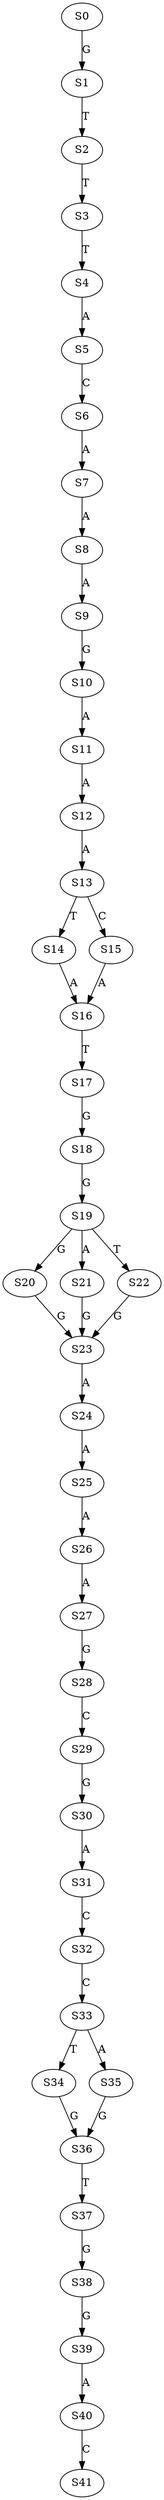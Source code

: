 strict digraph  {
	S0 -> S1 [ label = G ];
	S1 -> S2 [ label = T ];
	S2 -> S3 [ label = T ];
	S3 -> S4 [ label = T ];
	S4 -> S5 [ label = A ];
	S5 -> S6 [ label = C ];
	S6 -> S7 [ label = A ];
	S7 -> S8 [ label = A ];
	S8 -> S9 [ label = A ];
	S9 -> S10 [ label = G ];
	S10 -> S11 [ label = A ];
	S11 -> S12 [ label = A ];
	S12 -> S13 [ label = A ];
	S13 -> S14 [ label = T ];
	S13 -> S15 [ label = C ];
	S14 -> S16 [ label = A ];
	S15 -> S16 [ label = A ];
	S16 -> S17 [ label = T ];
	S17 -> S18 [ label = G ];
	S18 -> S19 [ label = G ];
	S19 -> S20 [ label = G ];
	S19 -> S21 [ label = A ];
	S19 -> S22 [ label = T ];
	S20 -> S23 [ label = G ];
	S21 -> S23 [ label = G ];
	S22 -> S23 [ label = G ];
	S23 -> S24 [ label = A ];
	S24 -> S25 [ label = A ];
	S25 -> S26 [ label = A ];
	S26 -> S27 [ label = A ];
	S27 -> S28 [ label = G ];
	S28 -> S29 [ label = C ];
	S29 -> S30 [ label = G ];
	S30 -> S31 [ label = A ];
	S31 -> S32 [ label = C ];
	S32 -> S33 [ label = C ];
	S33 -> S34 [ label = T ];
	S33 -> S35 [ label = A ];
	S34 -> S36 [ label = G ];
	S35 -> S36 [ label = G ];
	S36 -> S37 [ label = T ];
	S37 -> S38 [ label = G ];
	S38 -> S39 [ label = G ];
	S39 -> S40 [ label = A ];
	S40 -> S41 [ label = C ];
}
